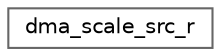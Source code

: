 digraph "Graphical Class Hierarchy"
{
 // LATEX_PDF_SIZE
  bgcolor="transparent";
  edge [fontname=Helvetica,fontsize=10,labelfontname=Helvetica,labelfontsize=10];
  node [fontname=Helvetica,fontsize=10,shape=box,height=0.2,width=0.4];
  rankdir="LR";
  Node0 [id="Node000000",label="dma_scale_src_r",height=0.2,width=0.4,color="grey40", fillcolor="white", style="filled",URL="$structdma__scale__src__r.html",tooltip=" "];
}
